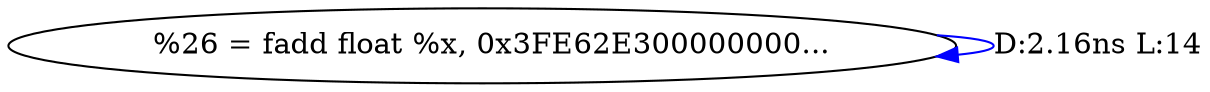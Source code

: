 digraph {
Node0x2546500[label="  %26 = fadd float %x, 0x3FE62E300000000..."];
Node0x2546500 -> Node0x2546500[label="D:2.16ns L:14",color=blue];
}
